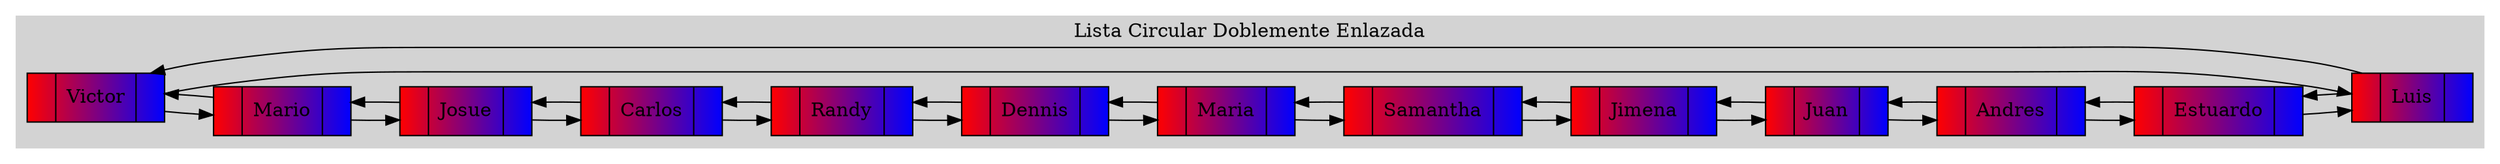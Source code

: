 digraph{
rankdir=LR;
labelloc="t";
subgraph cluster_0{
style=filled;
color = lightgrey;
node[shape=record];
NodoVictor[label="{ |Victor| }"style = filled, fillcolor = "red:blue"];
NodoMario[label="{ |Mario| }"style = filled, fillcolor = "red:blue"];
NodoJosue[label="{ |Josue| }"style = filled, fillcolor = "red:blue"];
NodoCarlos[label="{ |Carlos| }"style = filled, fillcolor = "red:blue"];
NodoRandy[label="{ |Randy| }"style = filled, fillcolor = "red:blue"];
NodoDennis[label="{ |Dennis| }"style = filled, fillcolor = "red:blue"];
NodoMaria[label="{ |Maria| }"style = filled, fillcolor = "red:blue"];
NodoSamantha[label="{ |Samantha| }"style = filled, fillcolor = "red:blue"];
NodoJimena[label="{ |Jimena| }"style = filled, fillcolor = "red:blue"];
NodoJuan [label="{ |Juan | }"style = filled, fillcolor = "red:blue"];
NodoAndres[label="{ |Andres| }"style = filled, fillcolor = "red:blue"];
NodoEstuardo[label="{ |Estuardo| }"style = filled, fillcolor = "red:blue"];
NodoLuis[label="{ |Luis| }"style = filled, fillcolor = "red:blue"];
NodoVictor->NodoMario;
NodoMario->NodoVictor;
NodoMario->NodoJosue;
NodoJosue->NodoMario;
NodoJosue->NodoCarlos;
NodoCarlos->NodoJosue;
NodoCarlos->NodoRandy;
NodoRandy->NodoCarlos;
NodoRandy->NodoDennis;
NodoDennis->NodoRandy;
NodoDennis->NodoMaria;
NodoMaria->NodoDennis;
NodoMaria->NodoSamantha;
NodoSamantha->NodoMaria;
NodoSamantha->NodoJimena;
NodoJimena->NodoSamantha;
NodoJimena->NodoJuan ;
NodoJuan ->NodoJimena;
NodoJuan ->NodoAndres;
NodoAndres->NodoJuan ;
NodoAndres->NodoEstuardo;
NodoEstuardo->NodoAndres;
NodoEstuardo->NodoLuis;
NodoLuis->NodoEstuardo;
NodoLuis->NodoVictor;
NodoVictor->NodoLuis;
label = "Lista Circular Doblemente Enlazada";
}
}
